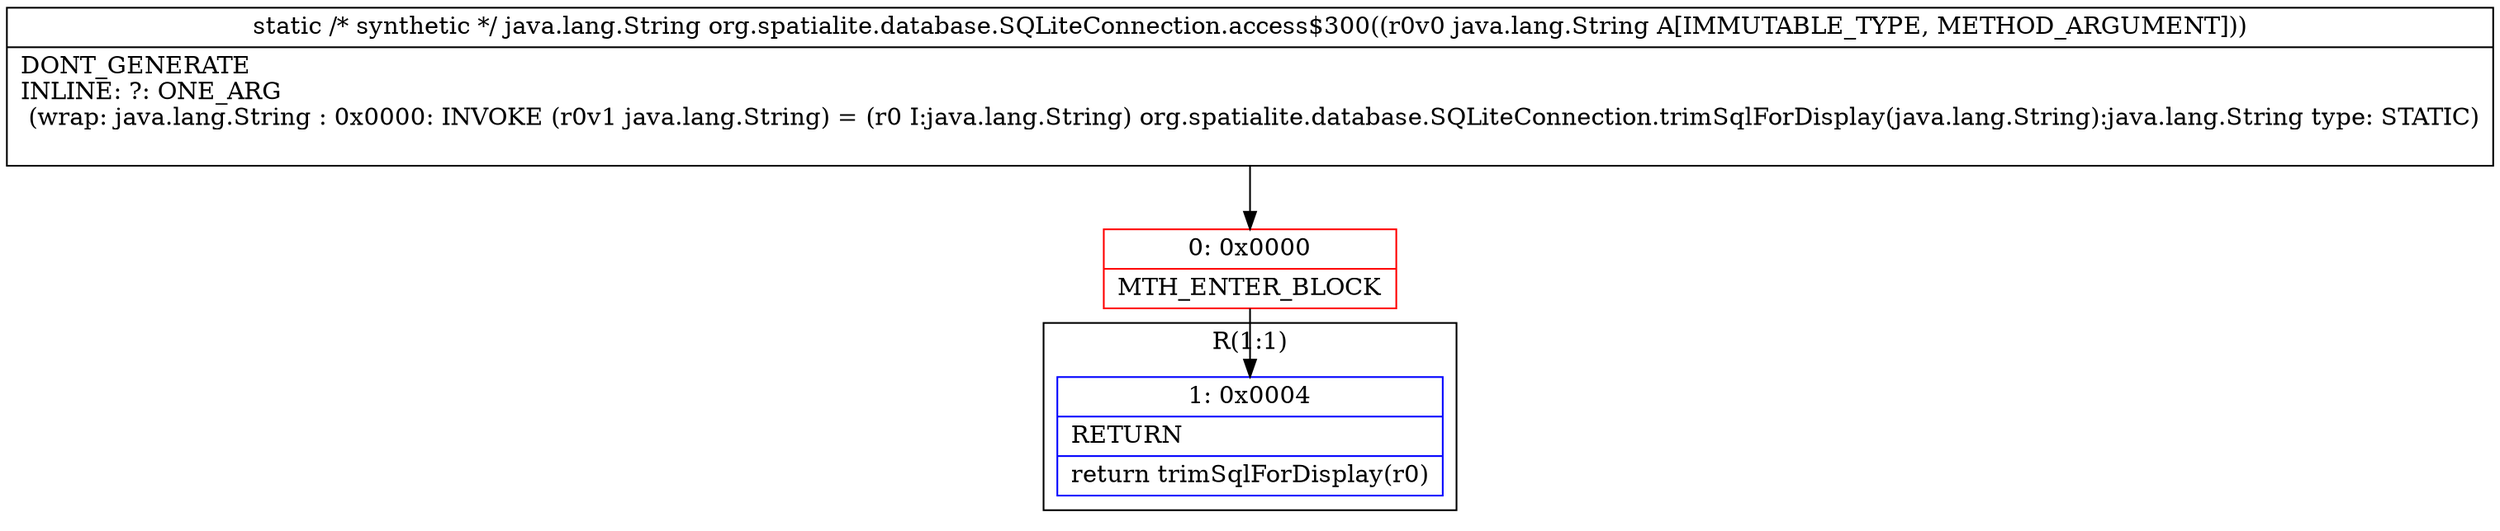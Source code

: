 digraph "CFG fororg.spatialite.database.SQLiteConnection.access$300(Ljava\/lang\/String;)Ljava\/lang\/String;" {
subgraph cluster_Region_1429665455 {
label = "R(1:1)";
node [shape=record,color=blue];
Node_1 [shape=record,label="{1\:\ 0x0004|RETURN\l|return trimSqlForDisplay(r0)\l}"];
}
Node_0 [shape=record,color=red,label="{0\:\ 0x0000|MTH_ENTER_BLOCK\l}"];
MethodNode[shape=record,label="{static \/* synthetic *\/ java.lang.String org.spatialite.database.SQLiteConnection.access$300((r0v0 java.lang.String A[IMMUTABLE_TYPE, METHOD_ARGUMENT]))  | DONT_GENERATE\lINLINE: ?: ONE_ARG  \l  (wrap: java.lang.String : 0x0000: INVOKE  (r0v1 java.lang.String) = (r0 I:java.lang.String) org.spatialite.database.SQLiteConnection.trimSqlForDisplay(java.lang.String):java.lang.String type: STATIC)\l\l}"];
MethodNode -> Node_0;
Node_0 -> Node_1;
}

